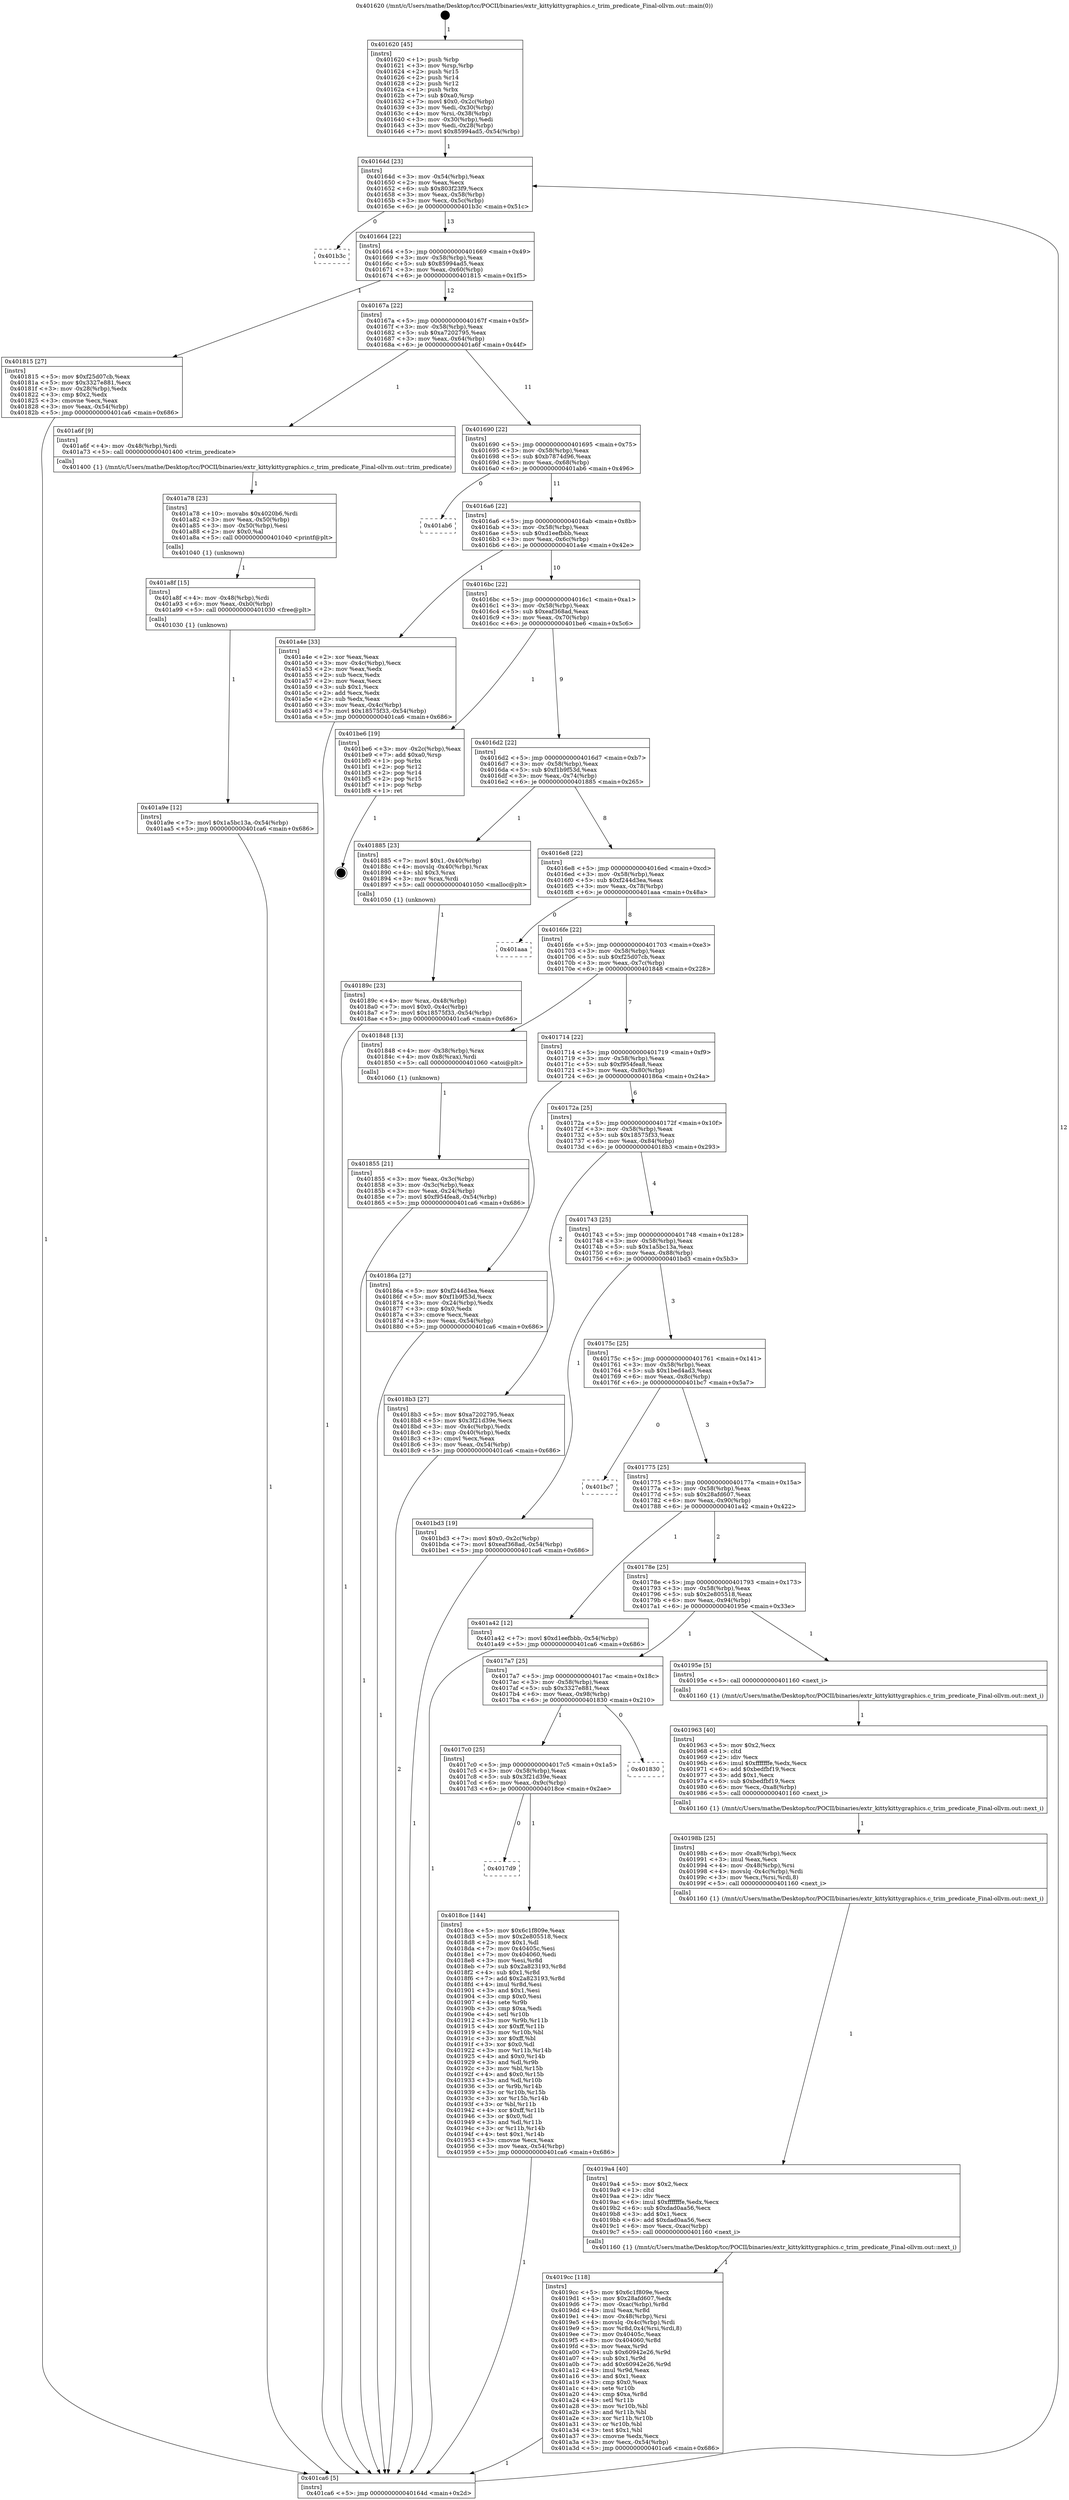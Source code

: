 digraph "0x401620" {
  label = "0x401620 (/mnt/c/Users/mathe/Desktop/tcc/POCII/binaries/extr_kittykittygraphics.c_trim_predicate_Final-ollvm.out::main(0))"
  labelloc = "t"
  node[shape=record]

  Entry [label="",width=0.3,height=0.3,shape=circle,fillcolor=black,style=filled]
  "0x40164d" [label="{
     0x40164d [23]\l
     | [instrs]\l
     &nbsp;&nbsp;0x40164d \<+3\>: mov -0x54(%rbp),%eax\l
     &nbsp;&nbsp;0x401650 \<+2\>: mov %eax,%ecx\l
     &nbsp;&nbsp;0x401652 \<+6\>: sub $0x803f23f9,%ecx\l
     &nbsp;&nbsp;0x401658 \<+3\>: mov %eax,-0x58(%rbp)\l
     &nbsp;&nbsp;0x40165b \<+3\>: mov %ecx,-0x5c(%rbp)\l
     &nbsp;&nbsp;0x40165e \<+6\>: je 0000000000401b3c \<main+0x51c\>\l
  }"]
  "0x401b3c" [label="{
     0x401b3c\l
  }", style=dashed]
  "0x401664" [label="{
     0x401664 [22]\l
     | [instrs]\l
     &nbsp;&nbsp;0x401664 \<+5\>: jmp 0000000000401669 \<main+0x49\>\l
     &nbsp;&nbsp;0x401669 \<+3\>: mov -0x58(%rbp),%eax\l
     &nbsp;&nbsp;0x40166c \<+5\>: sub $0x85994ad5,%eax\l
     &nbsp;&nbsp;0x401671 \<+3\>: mov %eax,-0x60(%rbp)\l
     &nbsp;&nbsp;0x401674 \<+6\>: je 0000000000401815 \<main+0x1f5\>\l
  }"]
  Exit [label="",width=0.3,height=0.3,shape=circle,fillcolor=black,style=filled,peripheries=2]
  "0x401815" [label="{
     0x401815 [27]\l
     | [instrs]\l
     &nbsp;&nbsp;0x401815 \<+5\>: mov $0xf25d07cb,%eax\l
     &nbsp;&nbsp;0x40181a \<+5\>: mov $0x3327e881,%ecx\l
     &nbsp;&nbsp;0x40181f \<+3\>: mov -0x28(%rbp),%edx\l
     &nbsp;&nbsp;0x401822 \<+3\>: cmp $0x2,%edx\l
     &nbsp;&nbsp;0x401825 \<+3\>: cmovne %ecx,%eax\l
     &nbsp;&nbsp;0x401828 \<+3\>: mov %eax,-0x54(%rbp)\l
     &nbsp;&nbsp;0x40182b \<+5\>: jmp 0000000000401ca6 \<main+0x686\>\l
  }"]
  "0x40167a" [label="{
     0x40167a [22]\l
     | [instrs]\l
     &nbsp;&nbsp;0x40167a \<+5\>: jmp 000000000040167f \<main+0x5f\>\l
     &nbsp;&nbsp;0x40167f \<+3\>: mov -0x58(%rbp),%eax\l
     &nbsp;&nbsp;0x401682 \<+5\>: sub $0xa7202795,%eax\l
     &nbsp;&nbsp;0x401687 \<+3\>: mov %eax,-0x64(%rbp)\l
     &nbsp;&nbsp;0x40168a \<+6\>: je 0000000000401a6f \<main+0x44f\>\l
  }"]
  "0x401ca6" [label="{
     0x401ca6 [5]\l
     | [instrs]\l
     &nbsp;&nbsp;0x401ca6 \<+5\>: jmp 000000000040164d \<main+0x2d\>\l
  }"]
  "0x401620" [label="{
     0x401620 [45]\l
     | [instrs]\l
     &nbsp;&nbsp;0x401620 \<+1\>: push %rbp\l
     &nbsp;&nbsp;0x401621 \<+3\>: mov %rsp,%rbp\l
     &nbsp;&nbsp;0x401624 \<+2\>: push %r15\l
     &nbsp;&nbsp;0x401626 \<+2\>: push %r14\l
     &nbsp;&nbsp;0x401628 \<+2\>: push %r12\l
     &nbsp;&nbsp;0x40162a \<+1\>: push %rbx\l
     &nbsp;&nbsp;0x40162b \<+7\>: sub $0xa0,%rsp\l
     &nbsp;&nbsp;0x401632 \<+7\>: movl $0x0,-0x2c(%rbp)\l
     &nbsp;&nbsp;0x401639 \<+3\>: mov %edi,-0x30(%rbp)\l
     &nbsp;&nbsp;0x40163c \<+4\>: mov %rsi,-0x38(%rbp)\l
     &nbsp;&nbsp;0x401640 \<+3\>: mov -0x30(%rbp),%edi\l
     &nbsp;&nbsp;0x401643 \<+3\>: mov %edi,-0x28(%rbp)\l
     &nbsp;&nbsp;0x401646 \<+7\>: movl $0x85994ad5,-0x54(%rbp)\l
  }"]
  "0x401a9e" [label="{
     0x401a9e [12]\l
     | [instrs]\l
     &nbsp;&nbsp;0x401a9e \<+7\>: movl $0x1a5bc13a,-0x54(%rbp)\l
     &nbsp;&nbsp;0x401aa5 \<+5\>: jmp 0000000000401ca6 \<main+0x686\>\l
  }"]
  "0x401a6f" [label="{
     0x401a6f [9]\l
     | [instrs]\l
     &nbsp;&nbsp;0x401a6f \<+4\>: mov -0x48(%rbp),%rdi\l
     &nbsp;&nbsp;0x401a73 \<+5\>: call 0000000000401400 \<trim_predicate\>\l
     | [calls]\l
     &nbsp;&nbsp;0x401400 \{1\} (/mnt/c/Users/mathe/Desktop/tcc/POCII/binaries/extr_kittykittygraphics.c_trim_predicate_Final-ollvm.out::trim_predicate)\l
  }"]
  "0x401690" [label="{
     0x401690 [22]\l
     | [instrs]\l
     &nbsp;&nbsp;0x401690 \<+5\>: jmp 0000000000401695 \<main+0x75\>\l
     &nbsp;&nbsp;0x401695 \<+3\>: mov -0x58(%rbp),%eax\l
     &nbsp;&nbsp;0x401698 \<+5\>: sub $0xb7874d96,%eax\l
     &nbsp;&nbsp;0x40169d \<+3\>: mov %eax,-0x68(%rbp)\l
     &nbsp;&nbsp;0x4016a0 \<+6\>: je 0000000000401ab6 \<main+0x496\>\l
  }"]
  "0x401a8f" [label="{
     0x401a8f [15]\l
     | [instrs]\l
     &nbsp;&nbsp;0x401a8f \<+4\>: mov -0x48(%rbp),%rdi\l
     &nbsp;&nbsp;0x401a93 \<+6\>: mov %eax,-0xb0(%rbp)\l
     &nbsp;&nbsp;0x401a99 \<+5\>: call 0000000000401030 \<free@plt\>\l
     | [calls]\l
     &nbsp;&nbsp;0x401030 \{1\} (unknown)\l
  }"]
  "0x401ab6" [label="{
     0x401ab6\l
  }", style=dashed]
  "0x4016a6" [label="{
     0x4016a6 [22]\l
     | [instrs]\l
     &nbsp;&nbsp;0x4016a6 \<+5\>: jmp 00000000004016ab \<main+0x8b\>\l
     &nbsp;&nbsp;0x4016ab \<+3\>: mov -0x58(%rbp),%eax\l
     &nbsp;&nbsp;0x4016ae \<+5\>: sub $0xd1eefbbb,%eax\l
     &nbsp;&nbsp;0x4016b3 \<+3\>: mov %eax,-0x6c(%rbp)\l
     &nbsp;&nbsp;0x4016b6 \<+6\>: je 0000000000401a4e \<main+0x42e\>\l
  }"]
  "0x401a78" [label="{
     0x401a78 [23]\l
     | [instrs]\l
     &nbsp;&nbsp;0x401a78 \<+10\>: movabs $0x4020b6,%rdi\l
     &nbsp;&nbsp;0x401a82 \<+3\>: mov %eax,-0x50(%rbp)\l
     &nbsp;&nbsp;0x401a85 \<+3\>: mov -0x50(%rbp),%esi\l
     &nbsp;&nbsp;0x401a88 \<+2\>: mov $0x0,%al\l
     &nbsp;&nbsp;0x401a8a \<+5\>: call 0000000000401040 \<printf@plt\>\l
     | [calls]\l
     &nbsp;&nbsp;0x401040 \{1\} (unknown)\l
  }"]
  "0x401a4e" [label="{
     0x401a4e [33]\l
     | [instrs]\l
     &nbsp;&nbsp;0x401a4e \<+2\>: xor %eax,%eax\l
     &nbsp;&nbsp;0x401a50 \<+3\>: mov -0x4c(%rbp),%ecx\l
     &nbsp;&nbsp;0x401a53 \<+2\>: mov %eax,%edx\l
     &nbsp;&nbsp;0x401a55 \<+2\>: sub %ecx,%edx\l
     &nbsp;&nbsp;0x401a57 \<+2\>: mov %eax,%ecx\l
     &nbsp;&nbsp;0x401a59 \<+3\>: sub $0x1,%ecx\l
     &nbsp;&nbsp;0x401a5c \<+2\>: add %ecx,%edx\l
     &nbsp;&nbsp;0x401a5e \<+2\>: sub %edx,%eax\l
     &nbsp;&nbsp;0x401a60 \<+3\>: mov %eax,-0x4c(%rbp)\l
     &nbsp;&nbsp;0x401a63 \<+7\>: movl $0x18575f33,-0x54(%rbp)\l
     &nbsp;&nbsp;0x401a6a \<+5\>: jmp 0000000000401ca6 \<main+0x686\>\l
  }"]
  "0x4016bc" [label="{
     0x4016bc [22]\l
     | [instrs]\l
     &nbsp;&nbsp;0x4016bc \<+5\>: jmp 00000000004016c1 \<main+0xa1\>\l
     &nbsp;&nbsp;0x4016c1 \<+3\>: mov -0x58(%rbp),%eax\l
     &nbsp;&nbsp;0x4016c4 \<+5\>: sub $0xeaf368ad,%eax\l
     &nbsp;&nbsp;0x4016c9 \<+3\>: mov %eax,-0x70(%rbp)\l
     &nbsp;&nbsp;0x4016cc \<+6\>: je 0000000000401be6 \<main+0x5c6\>\l
  }"]
  "0x4019cc" [label="{
     0x4019cc [118]\l
     | [instrs]\l
     &nbsp;&nbsp;0x4019cc \<+5\>: mov $0x6c1f809e,%ecx\l
     &nbsp;&nbsp;0x4019d1 \<+5\>: mov $0x28afd607,%edx\l
     &nbsp;&nbsp;0x4019d6 \<+7\>: mov -0xac(%rbp),%r8d\l
     &nbsp;&nbsp;0x4019dd \<+4\>: imul %eax,%r8d\l
     &nbsp;&nbsp;0x4019e1 \<+4\>: mov -0x48(%rbp),%rsi\l
     &nbsp;&nbsp;0x4019e5 \<+4\>: movslq -0x4c(%rbp),%rdi\l
     &nbsp;&nbsp;0x4019e9 \<+5\>: mov %r8d,0x4(%rsi,%rdi,8)\l
     &nbsp;&nbsp;0x4019ee \<+7\>: mov 0x40405c,%eax\l
     &nbsp;&nbsp;0x4019f5 \<+8\>: mov 0x404060,%r8d\l
     &nbsp;&nbsp;0x4019fd \<+3\>: mov %eax,%r9d\l
     &nbsp;&nbsp;0x401a00 \<+7\>: sub $0x60942e26,%r9d\l
     &nbsp;&nbsp;0x401a07 \<+4\>: sub $0x1,%r9d\l
     &nbsp;&nbsp;0x401a0b \<+7\>: add $0x60942e26,%r9d\l
     &nbsp;&nbsp;0x401a12 \<+4\>: imul %r9d,%eax\l
     &nbsp;&nbsp;0x401a16 \<+3\>: and $0x1,%eax\l
     &nbsp;&nbsp;0x401a19 \<+3\>: cmp $0x0,%eax\l
     &nbsp;&nbsp;0x401a1c \<+4\>: sete %r10b\l
     &nbsp;&nbsp;0x401a20 \<+4\>: cmp $0xa,%r8d\l
     &nbsp;&nbsp;0x401a24 \<+4\>: setl %r11b\l
     &nbsp;&nbsp;0x401a28 \<+3\>: mov %r10b,%bl\l
     &nbsp;&nbsp;0x401a2b \<+3\>: and %r11b,%bl\l
     &nbsp;&nbsp;0x401a2e \<+3\>: xor %r11b,%r10b\l
     &nbsp;&nbsp;0x401a31 \<+3\>: or %r10b,%bl\l
     &nbsp;&nbsp;0x401a34 \<+3\>: test $0x1,%bl\l
     &nbsp;&nbsp;0x401a37 \<+3\>: cmovne %edx,%ecx\l
     &nbsp;&nbsp;0x401a3a \<+3\>: mov %ecx,-0x54(%rbp)\l
     &nbsp;&nbsp;0x401a3d \<+5\>: jmp 0000000000401ca6 \<main+0x686\>\l
  }"]
  "0x401be6" [label="{
     0x401be6 [19]\l
     | [instrs]\l
     &nbsp;&nbsp;0x401be6 \<+3\>: mov -0x2c(%rbp),%eax\l
     &nbsp;&nbsp;0x401be9 \<+7\>: add $0xa0,%rsp\l
     &nbsp;&nbsp;0x401bf0 \<+1\>: pop %rbx\l
     &nbsp;&nbsp;0x401bf1 \<+2\>: pop %r12\l
     &nbsp;&nbsp;0x401bf3 \<+2\>: pop %r14\l
     &nbsp;&nbsp;0x401bf5 \<+2\>: pop %r15\l
     &nbsp;&nbsp;0x401bf7 \<+1\>: pop %rbp\l
     &nbsp;&nbsp;0x401bf8 \<+1\>: ret\l
  }"]
  "0x4016d2" [label="{
     0x4016d2 [22]\l
     | [instrs]\l
     &nbsp;&nbsp;0x4016d2 \<+5\>: jmp 00000000004016d7 \<main+0xb7\>\l
     &nbsp;&nbsp;0x4016d7 \<+3\>: mov -0x58(%rbp),%eax\l
     &nbsp;&nbsp;0x4016da \<+5\>: sub $0xf1b9f53d,%eax\l
     &nbsp;&nbsp;0x4016df \<+3\>: mov %eax,-0x74(%rbp)\l
     &nbsp;&nbsp;0x4016e2 \<+6\>: je 0000000000401885 \<main+0x265\>\l
  }"]
  "0x4019a4" [label="{
     0x4019a4 [40]\l
     | [instrs]\l
     &nbsp;&nbsp;0x4019a4 \<+5\>: mov $0x2,%ecx\l
     &nbsp;&nbsp;0x4019a9 \<+1\>: cltd\l
     &nbsp;&nbsp;0x4019aa \<+2\>: idiv %ecx\l
     &nbsp;&nbsp;0x4019ac \<+6\>: imul $0xfffffffe,%edx,%ecx\l
     &nbsp;&nbsp;0x4019b2 \<+6\>: sub $0xdad0aa56,%ecx\l
     &nbsp;&nbsp;0x4019b8 \<+3\>: add $0x1,%ecx\l
     &nbsp;&nbsp;0x4019bb \<+6\>: add $0xdad0aa56,%ecx\l
     &nbsp;&nbsp;0x4019c1 \<+6\>: mov %ecx,-0xac(%rbp)\l
     &nbsp;&nbsp;0x4019c7 \<+5\>: call 0000000000401160 \<next_i\>\l
     | [calls]\l
     &nbsp;&nbsp;0x401160 \{1\} (/mnt/c/Users/mathe/Desktop/tcc/POCII/binaries/extr_kittykittygraphics.c_trim_predicate_Final-ollvm.out::next_i)\l
  }"]
  "0x401885" [label="{
     0x401885 [23]\l
     | [instrs]\l
     &nbsp;&nbsp;0x401885 \<+7\>: movl $0x1,-0x40(%rbp)\l
     &nbsp;&nbsp;0x40188c \<+4\>: movslq -0x40(%rbp),%rax\l
     &nbsp;&nbsp;0x401890 \<+4\>: shl $0x3,%rax\l
     &nbsp;&nbsp;0x401894 \<+3\>: mov %rax,%rdi\l
     &nbsp;&nbsp;0x401897 \<+5\>: call 0000000000401050 \<malloc@plt\>\l
     | [calls]\l
     &nbsp;&nbsp;0x401050 \{1\} (unknown)\l
  }"]
  "0x4016e8" [label="{
     0x4016e8 [22]\l
     | [instrs]\l
     &nbsp;&nbsp;0x4016e8 \<+5\>: jmp 00000000004016ed \<main+0xcd\>\l
     &nbsp;&nbsp;0x4016ed \<+3\>: mov -0x58(%rbp),%eax\l
     &nbsp;&nbsp;0x4016f0 \<+5\>: sub $0xf244d3ea,%eax\l
     &nbsp;&nbsp;0x4016f5 \<+3\>: mov %eax,-0x78(%rbp)\l
     &nbsp;&nbsp;0x4016f8 \<+6\>: je 0000000000401aaa \<main+0x48a\>\l
  }"]
  "0x40198b" [label="{
     0x40198b [25]\l
     | [instrs]\l
     &nbsp;&nbsp;0x40198b \<+6\>: mov -0xa8(%rbp),%ecx\l
     &nbsp;&nbsp;0x401991 \<+3\>: imul %eax,%ecx\l
     &nbsp;&nbsp;0x401994 \<+4\>: mov -0x48(%rbp),%rsi\l
     &nbsp;&nbsp;0x401998 \<+4\>: movslq -0x4c(%rbp),%rdi\l
     &nbsp;&nbsp;0x40199c \<+3\>: mov %ecx,(%rsi,%rdi,8)\l
     &nbsp;&nbsp;0x40199f \<+5\>: call 0000000000401160 \<next_i\>\l
     | [calls]\l
     &nbsp;&nbsp;0x401160 \{1\} (/mnt/c/Users/mathe/Desktop/tcc/POCII/binaries/extr_kittykittygraphics.c_trim_predicate_Final-ollvm.out::next_i)\l
  }"]
  "0x401aaa" [label="{
     0x401aaa\l
  }", style=dashed]
  "0x4016fe" [label="{
     0x4016fe [22]\l
     | [instrs]\l
     &nbsp;&nbsp;0x4016fe \<+5\>: jmp 0000000000401703 \<main+0xe3\>\l
     &nbsp;&nbsp;0x401703 \<+3\>: mov -0x58(%rbp),%eax\l
     &nbsp;&nbsp;0x401706 \<+5\>: sub $0xf25d07cb,%eax\l
     &nbsp;&nbsp;0x40170b \<+3\>: mov %eax,-0x7c(%rbp)\l
     &nbsp;&nbsp;0x40170e \<+6\>: je 0000000000401848 \<main+0x228\>\l
  }"]
  "0x401963" [label="{
     0x401963 [40]\l
     | [instrs]\l
     &nbsp;&nbsp;0x401963 \<+5\>: mov $0x2,%ecx\l
     &nbsp;&nbsp;0x401968 \<+1\>: cltd\l
     &nbsp;&nbsp;0x401969 \<+2\>: idiv %ecx\l
     &nbsp;&nbsp;0x40196b \<+6\>: imul $0xfffffffe,%edx,%ecx\l
     &nbsp;&nbsp;0x401971 \<+6\>: add $0xbedfbf19,%ecx\l
     &nbsp;&nbsp;0x401977 \<+3\>: add $0x1,%ecx\l
     &nbsp;&nbsp;0x40197a \<+6\>: sub $0xbedfbf19,%ecx\l
     &nbsp;&nbsp;0x401980 \<+6\>: mov %ecx,-0xa8(%rbp)\l
     &nbsp;&nbsp;0x401986 \<+5\>: call 0000000000401160 \<next_i\>\l
     | [calls]\l
     &nbsp;&nbsp;0x401160 \{1\} (/mnt/c/Users/mathe/Desktop/tcc/POCII/binaries/extr_kittykittygraphics.c_trim_predicate_Final-ollvm.out::next_i)\l
  }"]
  "0x401848" [label="{
     0x401848 [13]\l
     | [instrs]\l
     &nbsp;&nbsp;0x401848 \<+4\>: mov -0x38(%rbp),%rax\l
     &nbsp;&nbsp;0x40184c \<+4\>: mov 0x8(%rax),%rdi\l
     &nbsp;&nbsp;0x401850 \<+5\>: call 0000000000401060 \<atoi@plt\>\l
     | [calls]\l
     &nbsp;&nbsp;0x401060 \{1\} (unknown)\l
  }"]
  "0x401714" [label="{
     0x401714 [22]\l
     | [instrs]\l
     &nbsp;&nbsp;0x401714 \<+5\>: jmp 0000000000401719 \<main+0xf9\>\l
     &nbsp;&nbsp;0x401719 \<+3\>: mov -0x58(%rbp),%eax\l
     &nbsp;&nbsp;0x40171c \<+5\>: sub $0xf954fea8,%eax\l
     &nbsp;&nbsp;0x401721 \<+3\>: mov %eax,-0x80(%rbp)\l
     &nbsp;&nbsp;0x401724 \<+6\>: je 000000000040186a \<main+0x24a\>\l
  }"]
  "0x401855" [label="{
     0x401855 [21]\l
     | [instrs]\l
     &nbsp;&nbsp;0x401855 \<+3\>: mov %eax,-0x3c(%rbp)\l
     &nbsp;&nbsp;0x401858 \<+3\>: mov -0x3c(%rbp),%eax\l
     &nbsp;&nbsp;0x40185b \<+3\>: mov %eax,-0x24(%rbp)\l
     &nbsp;&nbsp;0x40185e \<+7\>: movl $0xf954fea8,-0x54(%rbp)\l
     &nbsp;&nbsp;0x401865 \<+5\>: jmp 0000000000401ca6 \<main+0x686\>\l
  }"]
  "0x4017d9" [label="{
     0x4017d9\l
  }", style=dashed]
  "0x40186a" [label="{
     0x40186a [27]\l
     | [instrs]\l
     &nbsp;&nbsp;0x40186a \<+5\>: mov $0xf244d3ea,%eax\l
     &nbsp;&nbsp;0x40186f \<+5\>: mov $0xf1b9f53d,%ecx\l
     &nbsp;&nbsp;0x401874 \<+3\>: mov -0x24(%rbp),%edx\l
     &nbsp;&nbsp;0x401877 \<+3\>: cmp $0x0,%edx\l
     &nbsp;&nbsp;0x40187a \<+3\>: cmove %ecx,%eax\l
     &nbsp;&nbsp;0x40187d \<+3\>: mov %eax,-0x54(%rbp)\l
     &nbsp;&nbsp;0x401880 \<+5\>: jmp 0000000000401ca6 \<main+0x686\>\l
  }"]
  "0x40172a" [label="{
     0x40172a [25]\l
     | [instrs]\l
     &nbsp;&nbsp;0x40172a \<+5\>: jmp 000000000040172f \<main+0x10f\>\l
     &nbsp;&nbsp;0x40172f \<+3\>: mov -0x58(%rbp),%eax\l
     &nbsp;&nbsp;0x401732 \<+5\>: sub $0x18575f33,%eax\l
     &nbsp;&nbsp;0x401737 \<+6\>: mov %eax,-0x84(%rbp)\l
     &nbsp;&nbsp;0x40173d \<+6\>: je 00000000004018b3 \<main+0x293\>\l
  }"]
  "0x40189c" [label="{
     0x40189c [23]\l
     | [instrs]\l
     &nbsp;&nbsp;0x40189c \<+4\>: mov %rax,-0x48(%rbp)\l
     &nbsp;&nbsp;0x4018a0 \<+7\>: movl $0x0,-0x4c(%rbp)\l
     &nbsp;&nbsp;0x4018a7 \<+7\>: movl $0x18575f33,-0x54(%rbp)\l
     &nbsp;&nbsp;0x4018ae \<+5\>: jmp 0000000000401ca6 \<main+0x686\>\l
  }"]
  "0x4018ce" [label="{
     0x4018ce [144]\l
     | [instrs]\l
     &nbsp;&nbsp;0x4018ce \<+5\>: mov $0x6c1f809e,%eax\l
     &nbsp;&nbsp;0x4018d3 \<+5\>: mov $0x2e805518,%ecx\l
     &nbsp;&nbsp;0x4018d8 \<+2\>: mov $0x1,%dl\l
     &nbsp;&nbsp;0x4018da \<+7\>: mov 0x40405c,%esi\l
     &nbsp;&nbsp;0x4018e1 \<+7\>: mov 0x404060,%edi\l
     &nbsp;&nbsp;0x4018e8 \<+3\>: mov %esi,%r8d\l
     &nbsp;&nbsp;0x4018eb \<+7\>: sub $0x2a823193,%r8d\l
     &nbsp;&nbsp;0x4018f2 \<+4\>: sub $0x1,%r8d\l
     &nbsp;&nbsp;0x4018f6 \<+7\>: add $0x2a823193,%r8d\l
     &nbsp;&nbsp;0x4018fd \<+4\>: imul %r8d,%esi\l
     &nbsp;&nbsp;0x401901 \<+3\>: and $0x1,%esi\l
     &nbsp;&nbsp;0x401904 \<+3\>: cmp $0x0,%esi\l
     &nbsp;&nbsp;0x401907 \<+4\>: sete %r9b\l
     &nbsp;&nbsp;0x40190b \<+3\>: cmp $0xa,%edi\l
     &nbsp;&nbsp;0x40190e \<+4\>: setl %r10b\l
     &nbsp;&nbsp;0x401912 \<+3\>: mov %r9b,%r11b\l
     &nbsp;&nbsp;0x401915 \<+4\>: xor $0xff,%r11b\l
     &nbsp;&nbsp;0x401919 \<+3\>: mov %r10b,%bl\l
     &nbsp;&nbsp;0x40191c \<+3\>: xor $0xff,%bl\l
     &nbsp;&nbsp;0x40191f \<+3\>: xor $0x0,%dl\l
     &nbsp;&nbsp;0x401922 \<+3\>: mov %r11b,%r14b\l
     &nbsp;&nbsp;0x401925 \<+4\>: and $0x0,%r14b\l
     &nbsp;&nbsp;0x401929 \<+3\>: and %dl,%r9b\l
     &nbsp;&nbsp;0x40192c \<+3\>: mov %bl,%r15b\l
     &nbsp;&nbsp;0x40192f \<+4\>: and $0x0,%r15b\l
     &nbsp;&nbsp;0x401933 \<+3\>: and %dl,%r10b\l
     &nbsp;&nbsp;0x401936 \<+3\>: or %r9b,%r14b\l
     &nbsp;&nbsp;0x401939 \<+3\>: or %r10b,%r15b\l
     &nbsp;&nbsp;0x40193c \<+3\>: xor %r15b,%r14b\l
     &nbsp;&nbsp;0x40193f \<+3\>: or %bl,%r11b\l
     &nbsp;&nbsp;0x401942 \<+4\>: xor $0xff,%r11b\l
     &nbsp;&nbsp;0x401946 \<+3\>: or $0x0,%dl\l
     &nbsp;&nbsp;0x401949 \<+3\>: and %dl,%r11b\l
     &nbsp;&nbsp;0x40194c \<+3\>: or %r11b,%r14b\l
     &nbsp;&nbsp;0x40194f \<+4\>: test $0x1,%r14b\l
     &nbsp;&nbsp;0x401953 \<+3\>: cmovne %ecx,%eax\l
     &nbsp;&nbsp;0x401956 \<+3\>: mov %eax,-0x54(%rbp)\l
     &nbsp;&nbsp;0x401959 \<+5\>: jmp 0000000000401ca6 \<main+0x686\>\l
  }"]
  "0x4018b3" [label="{
     0x4018b3 [27]\l
     | [instrs]\l
     &nbsp;&nbsp;0x4018b3 \<+5\>: mov $0xa7202795,%eax\l
     &nbsp;&nbsp;0x4018b8 \<+5\>: mov $0x3f21d39e,%ecx\l
     &nbsp;&nbsp;0x4018bd \<+3\>: mov -0x4c(%rbp),%edx\l
     &nbsp;&nbsp;0x4018c0 \<+3\>: cmp -0x40(%rbp),%edx\l
     &nbsp;&nbsp;0x4018c3 \<+3\>: cmovl %ecx,%eax\l
     &nbsp;&nbsp;0x4018c6 \<+3\>: mov %eax,-0x54(%rbp)\l
     &nbsp;&nbsp;0x4018c9 \<+5\>: jmp 0000000000401ca6 \<main+0x686\>\l
  }"]
  "0x401743" [label="{
     0x401743 [25]\l
     | [instrs]\l
     &nbsp;&nbsp;0x401743 \<+5\>: jmp 0000000000401748 \<main+0x128\>\l
     &nbsp;&nbsp;0x401748 \<+3\>: mov -0x58(%rbp),%eax\l
     &nbsp;&nbsp;0x40174b \<+5\>: sub $0x1a5bc13a,%eax\l
     &nbsp;&nbsp;0x401750 \<+6\>: mov %eax,-0x88(%rbp)\l
     &nbsp;&nbsp;0x401756 \<+6\>: je 0000000000401bd3 \<main+0x5b3\>\l
  }"]
  "0x4017c0" [label="{
     0x4017c0 [25]\l
     | [instrs]\l
     &nbsp;&nbsp;0x4017c0 \<+5\>: jmp 00000000004017c5 \<main+0x1a5\>\l
     &nbsp;&nbsp;0x4017c5 \<+3\>: mov -0x58(%rbp),%eax\l
     &nbsp;&nbsp;0x4017c8 \<+5\>: sub $0x3f21d39e,%eax\l
     &nbsp;&nbsp;0x4017cd \<+6\>: mov %eax,-0x9c(%rbp)\l
     &nbsp;&nbsp;0x4017d3 \<+6\>: je 00000000004018ce \<main+0x2ae\>\l
  }"]
  "0x401bd3" [label="{
     0x401bd3 [19]\l
     | [instrs]\l
     &nbsp;&nbsp;0x401bd3 \<+7\>: movl $0x0,-0x2c(%rbp)\l
     &nbsp;&nbsp;0x401bda \<+7\>: movl $0xeaf368ad,-0x54(%rbp)\l
     &nbsp;&nbsp;0x401be1 \<+5\>: jmp 0000000000401ca6 \<main+0x686\>\l
  }"]
  "0x40175c" [label="{
     0x40175c [25]\l
     | [instrs]\l
     &nbsp;&nbsp;0x40175c \<+5\>: jmp 0000000000401761 \<main+0x141\>\l
     &nbsp;&nbsp;0x401761 \<+3\>: mov -0x58(%rbp),%eax\l
     &nbsp;&nbsp;0x401764 \<+5\>: sub $0x1bed4ad3,%eax\l
     &nbsp;&nbsp;0x401769 \<+6\>: mov %eax,-0x8c(%rbp)\l
     &nbsp;&nbsp;0x40176f \<+6\>: je 0000000000401bc7 \<main+0x5a7\>\l
  }"]
  "0x401830" [label="{
     0x401830\l
  }", style=dashed]
  "0x401bc7" [label="{
     0x401bc7\l
  }", style=dashed]
  "0x401775" [label="{
     0x401775 [25]\l
     | [instrs]\l
     &nbsp;&nbsp;0x401775 \<+5\>: jmp 000000000040177a \<main+0x15a\>\l
     &nbsp;&nbsp;0x40177a \<+3\>: mov -0x58(%rbp),%eax\l
     &nbsp;&nbsp;0x40177d \<+5\>: sub $0x28afd607,%eax\l
     &nbsp;&nbsp;0x401782 \<+6\>: mov %eax,-0x90(%rbp)\l
     &nbsp;&nbsp;0x401788 \<+6\>: je 0000000000401a42 \<main+0x422\>\l
  }"]
  "0x4017a7" [label="{
     0x4017a7 [25]\l
     | [instrs]\l
     &nbsp;&nbsp;0x4017a7 \<+5\>: jmp 00000000004017ac \<main+0x18c\>\l
     &nbsp;&nbsp;0x4017ac \<+3\>: mov -0x58(%rbp),%eax\l
     &nbsp;&nbsp;0x4017af \<+5\>: sub $0x3327e881,%eax\l
     &nbsp;&nbsp;0x4017b4 \<+6\>: mov %eax,-0x98(%rbp)\l
     &nbsp;&nbsp;0x4017ba \<+6\>: je 0000000000401830 \<main+0x210\>\l
  }"]
  "0x401a42" [label="{
     0x401a42 [12]\l
     | [instrs]\l
     &nbsp;&nbsp;0x401a42 \<+7\>: movl $0xd1eefbbb,-0x54(%rbp)\l
     &nbsp;&nbsp;0x401a49 \<+5\>: jmp 0000000000401ca6 \<main+0x686\>\l
  }"]
  "0x40178e" [label="{
     0x40178e [25]\l
     | [instrs]\l
     &nbsp;&nbsp;0x40178e \<+5\>: jmp 0000000000401793 \<main+0x173\>\l
     &nbsp;&nbsp;0x401793 \<+3\>: mov -0x58(%rbp),%eax\l
     &nbsp;&nbsp;0x401796 \<+5\>: sub $0x2e805518,%eax\l
     &nbsp;&nbsp;0x40179b \<+6\>: mov %eax,-0x94(%rbp)\l
     &nbsp;&nbsp;0x4017a1 \<+6\>: je 000000000040195e \<main+0x33e\>\l
  }"]
  "0x40195e" [label="{
     0x40195e [5]\l
     | [instrs]\l
     &nbsp;&nbsp;0x40195e \<+5\>: call 0000000000401160 \<next_i\>\l
     | [calls]\l
     &nbsp;&nbsp;0x401160 \{1\} (/mnt/c/Users/mathe/Desktop/tcc/POCII/binaries/extr_kittykittygraphics.c_trim_predicate_Final-ollvm.out::next_i)\l
  }"]
  Entry -> "0x401620" [label=" 1"]
  "0x40164d" -> "0x401b3c" [label=" 0"]
  "0x40164d" -> "0x401664" [label=" 13"]
  "0x401be6" -> Exit [label=" 1"]
  "0x401664" -> "0x401815" [label=" 1"]
  "0x401664" -> "0x40167a" [label=" 12"]
  "0x401815" -> "0x401ca6" [label=" 1"]
  "0x401620" -> "0x40164d" [label=" 1"]
  "0x401ca6" -> "0x40164d" [label=" 12"]
  "0x401bd3" -> "0x401ca6" [label=" 1"]
  "0x40167a" -> "0x401a6f" [label=" 1"]
  "0x40167a" -> "0x401690" [label=" 11"]
  "0x401a9e" -> "0x401ca6" [label=" 1"]
  "0x401690" -> "0x401ab6" [label=" 0"]
  "0x401690" -> "0x4016a6" [label=" 11"]
  "0x401a8f" -> "0x401a9e" [label=" 1"]
  "0x4016a6" -> "0x401a4e" [label=" 1"]
  "0x4016a6" -> "0x4016bc" [label=" 10"]
  "0x401a78" -> "0x401a8f" [label=" 1"]
  "0x4016bc" -> "0x401be6" [label=" 1"]
  "0x4016bc" -> "0x4016d2" [label=" 9"]
  "0x401a6f" -> "0x401a78" [label=" 1"]
  "0x4016d2" -> "0x401885" [label=" 1"]
  "0x4016d2" -> "0x4016e8" [label=" 8"]
  "0x401a4e" -> "0x401ca6" [label=" 1"]
  "0x4016e8" -> "0x401aaa" [label=" 0"]
  "0x4016e8" -> "0x4016fe" [label=" 8"]
  "0x401a42" -> "0x401ca6" [label=" 1"]
  "0x4016fe" -> "0x401848" [label=" 1"]
  "0x4016fe" -> "0x401714" [label=" 7"]
  "0x401848" -> "0x401855" [label=" 1"]
  "0x401855" -> "0x401ca6" [label=" 1"]
  "0x4019cc" -> "0x401ca6" [label=" 1"]
  "0x401714" -> "0x40186a" [label=" 1"]
  "0x401714" -> "0x40172a" [label=" 6"]
  "0x40186a" -> "0x401ca6" [label=" 1"]
  "0x401885" -> "0x40189c" [label=" 1"]
  "0x40189c" -> "0x401ca6" [label=" 1"]
  "0x4019a4" -> "0x4019cc" [label=" 1"]
  "0x40172a" -> "0x4018b3" [label=" 2"]
  "0x40172a" -> "0x401743" [label=" 4"]
  "0x4018b3" -> "0x401ca6" [label=" 2"]
  "0x40198b" -> "0x4019a4" [label=" 1"]
  "0x401743" -> "0x401bd3" [label=" 1"]
  "0x401743" -> "0x40175c" [label=" 3"]
  "0x40195e" -> "0x401963" [label=" 1"]
  "0x40175c" -> "0x401bc7" [label=" 0"]
  "0x40175c" -> "0x401775" [label=" 3"]
  "0x4018ce" -> "0x401ca6" [label=" 1"]
  "0x401775" -> "0x401a42" [label=" 1"]
  "0x401775" -> "0x40178e" [label=" 2"]
  "0x4017c0" -> "0x4018ce" [label=" 1"]
  "0x40178e" -> "0x40195e" [label=" 1"]
  "0x40178e" -> "0x4017a7" [label=" 1"]
  "0x4017c0" -> "0x4017d9" [label=" 0"]
  "0x4017a7" -> "0x401830" [label=" 0"]
  "0x4017a7" -> "0x4017c0" [label=" 1"]
  "0x401963" -> "0x40198b" [label=" 1"]
}
